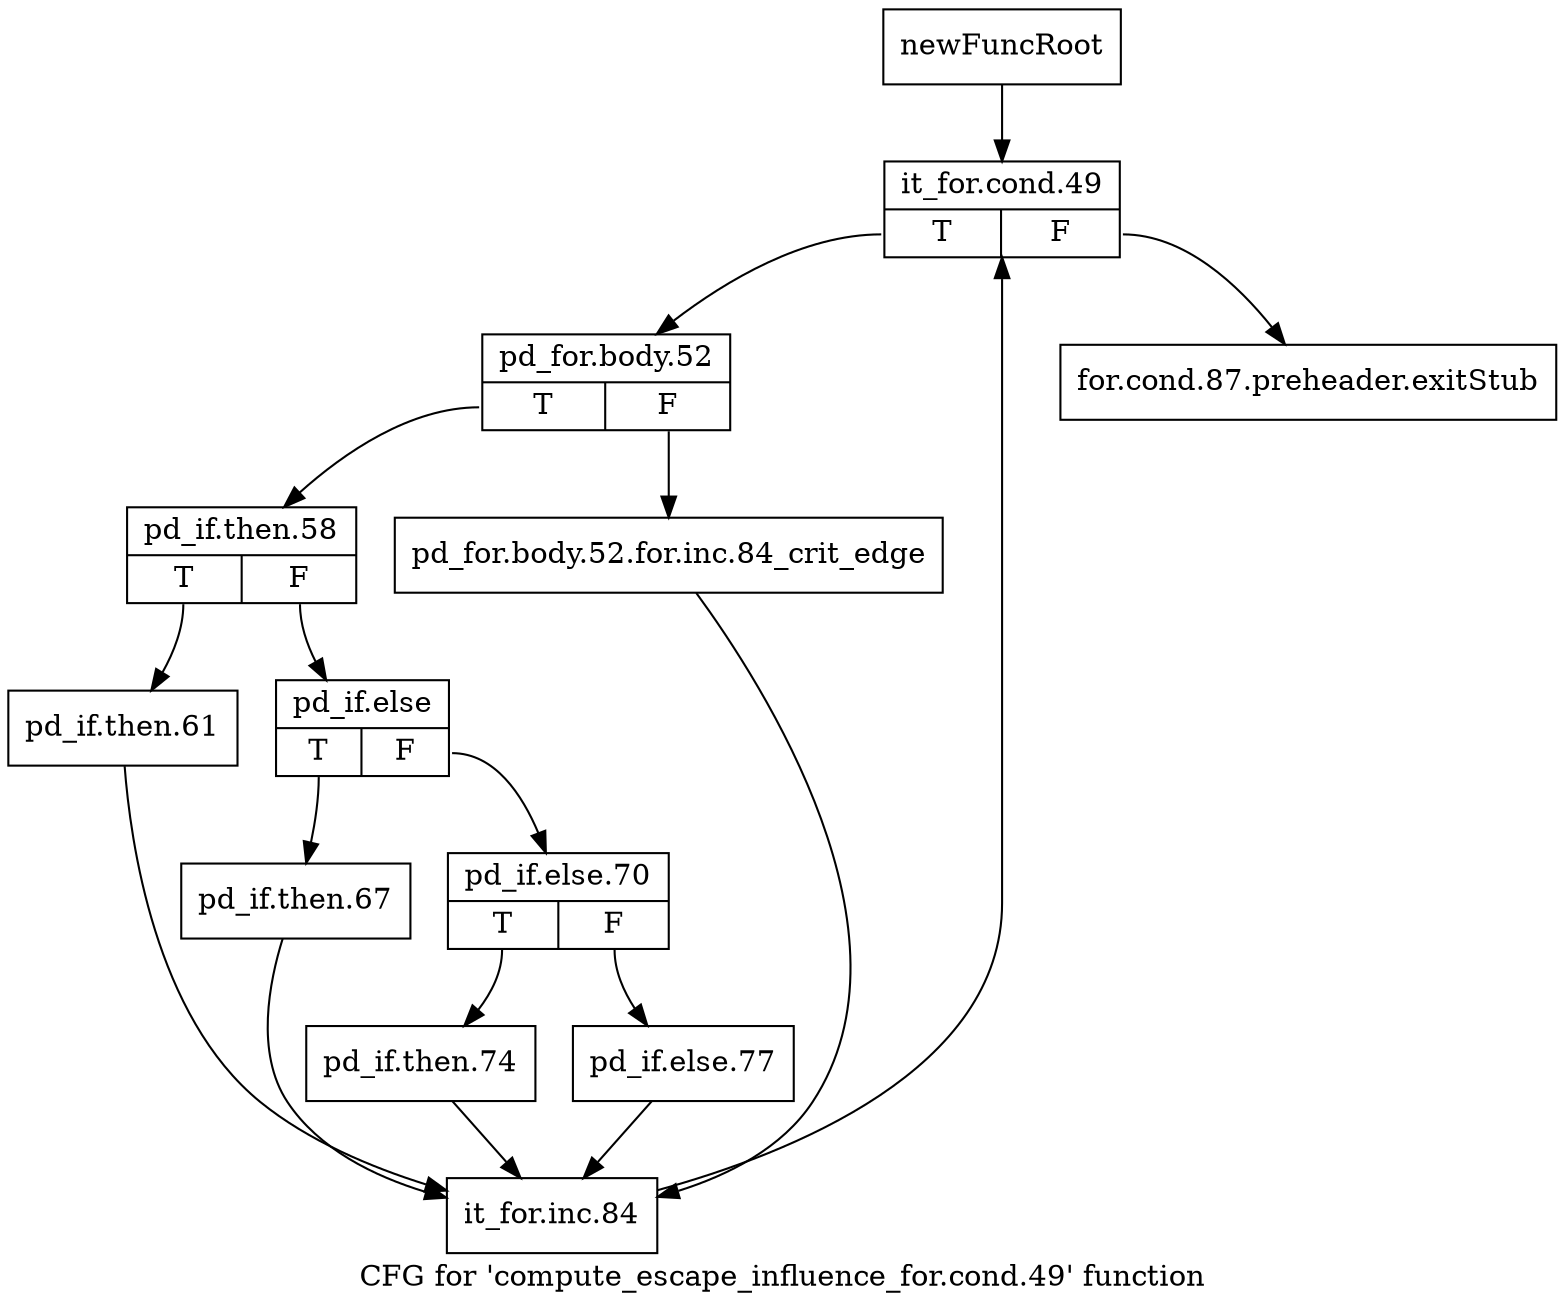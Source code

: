 digraph "CFG for 'compute_escape_influence_for.cond.49' function" {
	label="CFG for 'compute_escape_influence_for.cond.49' function";

	Node0x3ffd7b0 [shape=record,label="{newFuncRoot}"];
	Node0x3ffd7b0 -> Node0x3ffd850;
	Node0x3ffd800 [shape=record,label="{for.cond.87.preheader.exitStub}"];
	Node0x3ffd850 [shape=record,label="{it_for.cond.49|{<s0>T|<s1>F}}"];
	Node0x3ffd850:s0 -> Node0x3ffd8a0;
	Node0x3ffd850:s1 -> Node0x3ffd800;
	Node0x3ffd8a0 [shape=record,label="{pd_for.body.52|{<s0>T|<s1>F}}"];
	Node0x3ffd8a0:s0 -> Node0x3ffd940;
	Node0x3ffd8a0:s1 -> Node0x3ffd8f0;
	Node0x3ffd8f0 [shape=record,label="{pd_for.body.52.for.inc.84_crit_edge}"];
	Node0x3ffd8f0 -> Node0x3ffdb70;
	Node0x3ffd940 [shape=record,label="{pd_if.then.58|{<s0>T|<s1>F}}"];
	Node0x3ffd940:s0 -> Node0x3ffdb20;
	Node0x3ffd940:s1 -> Node0x3ffd990;
	Node0x3ffd990 [shape=record,label="{pd_if.else|{<s0>T|<s1>F}}"];
	Node0x3ffd990:s0 -> Node0x3ffdad0;
	Node0x3ffd990:s1 -> Node0x3ffd9e0;
	Node0x3ffd9e0 [shape=record,label="{pd_if.else.70|{<s0>T|<s1>F}}"];
	Node0x3ffd9e0:s0 -> Node0x3ffda80;
	Node0x3ffd9e0:s1 -> Node0x3ffda30;
	Node0x3ffda30 [shape=record,label="{pd_if.else.77}"];
	Node0x3ffda30 -> Node0x3ffdb70;
	Node0x3ffda80 [shape=record,label="{pd_if.then.74}"];
	Node0x3ffda80 -> Node0x3ffdb70;
	Node0x3ffdad0 [shape=record,label="{pd_if.then.67}"];
	Node0x3ffdad0 -> Node0x3ffdb70;
	Node0x3ffdb20 [shape=record,label="{pd_if.then.61}"];
	Node0x3ffdb20 -> Node0x3ffdb70;
	Node0x3ffdb70 [shape=record,label="{it_for.inc.84}"];
	Node0x3ffdb70 -> Node0x3ffd850;
}
